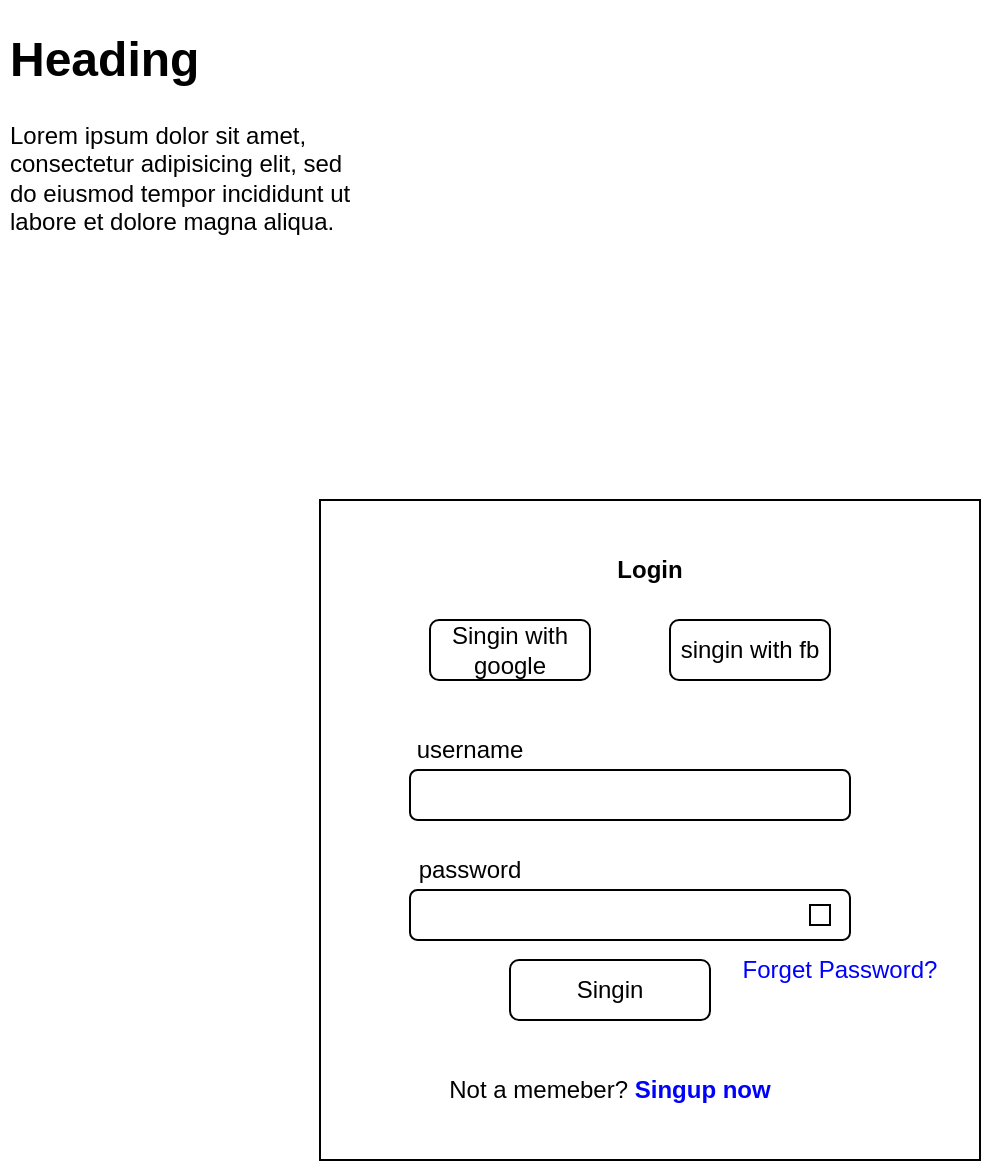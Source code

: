 <mxfile>
    <diagram id="ydx34g-nLn2pujdK0S2_" name="Page-1">
        <mxGraphModel dx="1881" dy="2265" grid="1" gridSize="10" guides="1" tooltips="1" connect="1" arrows="1" fold="1" page="1" pageScale="1" pageWidth="1169" pageHeight="1654" math="0" shadow="0">
            <root>
                <mxCell id="0"/>
                <mxCell id="1" parent="0"/>
                <mxCell id="27" value="" style="group" vertex="1" connectable="0" parent="1">
                    <mxGeometry x="-190" y="-100" width="330" height="330" as="geometry"/>
                </mxCell>
                <mxCell id="2" value="" style="whiteSpace=wrap;html=1;aspect=fixed;" parent="27" vertex="1">
                    <mxGeometry width="330" height="330" as="geometry"/>
                </mxCell>
                <mxCell id="3" value="&lt;b&gt;Login&lt;/b&gt;" style="text;html=1;strokeColor=none;fillColor=none;align=center;verticalAlign=middle;whiteSpace=wrap;rounded=0;" parent="27" vertex="1">
                    <mxGeometry x="135" y="20" width="60" height="30" as="geometry"/>
                </mxCell>
                <mxCell id="4" value="Singin with google" style="rounded=1;whiteSpace=wrap;html=1;" parent="27" vertex="1">
                    <mxGeometry x="55" y="60" width="80" height="30" as="geometry"/>
                </mxCell>
                <mxCell id="5" value="singin with fb" style="rounded=1;whiteSpace=wrap;html=1;" parent="27" vertex="1">
                    <mxGeometry x="175" y="60" width="80" height="30" as="geometry"/>
                </mxCell>
                <mxCell id="6" value="username" style="text;html=1;strokeColor=none;fillColor=none;align=center;verticalAlign=middle;whiteSpace=wrap;rounded=0;" parent="27" vertex="1">
                    <mxGeometry x="45" y="110" width="60" height="30" as="geometry"/>
                </mxCell>
                <mxCell id="7" value="" style="rounded=1;whiteSpace=wrap;html=1;" parent="27" vertex="1">
                    <mxGeometry x="45" y="135" width="220" height="25" as="geometry"/>
                </mxCell>
                <mxCell id="8" value="password" style="text;html=1;strokeColor=none;fillColor=none;align=center;verticalAlign=middle;whiteSpace=wrap;rounded=0;" parent="27" vertex="1">
                    <mxGeometry x="45" y="170" width="60" height="30" as="geometry"/>
                </mxCell>
                <mxCell id="9" value="" style="rounded=1;whiteSpace=wrap;html=1;" parent="27" vertex="1">
                    <mxGeometry x="45" y="195" width="220" height="25" as="geometry"/>
                </mxCell>
                <mxCell id="10" value="Singin" style="rounded=1;whiteSpace=wrap;html=1;" parent="27" vertex="1">
                    <mxGeometry x="95" y="230" width="100" height="30" as="geometry"/>
                </mxCell>
                <mxCell id="11" value="Not a memeber? &lt;b&gt;&lt;font color=&quot;#0000ff&quot;&gt;Singup now&lt;/font&gt;&lt;/b&gt;" style="text;html=1;strokeColor=none;fillColor=none;align=center;verticalAlign=middle;whiteSpace=wrap;rounded=0;" parent="27" vertex="1">
                    <mxGeometry x="55" y="280" width="180" height="30" as="geometry"/>
                </mxCell>
                <mxCell id="12" value="Forget Password?" style="text;html=1;strokeColor=none;fillColor=none;align=center;verticalAlign=middle;whiteSpace=wrap;rounded=0;fontColor=#0000FF;" parent="27" vertex="1">
                    <mxGeometry x="205" y="220" width="110" height="30" as="geometry"/>
                </mxCell>
                <mxCell id="13" value="" style="rounded=0;whiteSpace=wrap;html=1;" vertex="1" parent="27">
                    <mxGeometry x="245" y="202.5" width="10" height="10" as="geometry"/>
                </mxCell>
                <mxCell id="30" value="&lt;h1&gt;Heading&lt;/h1&gt;&lt;p&gt;Lorem ipsum dolor sit amet, consectetur adipisicing elit, sed do eiusmod tempor incididunt ut labore et dolore magna aliqua.&lt;/p&gt;" style="text;html=1;strokeColor=none;fillColor=none;spacing=5;spacingTop=-20;whiteSpace=wrap;overflow=hidden;rounded=0;" vertex="1" parent="1">
                    <mxGeometry x="-350" y="-340" width="190" height="120" as="geometry"/>
                </mxCell>
            </root>
        </mxGraphModel>
    </diagram>
</mxfile>